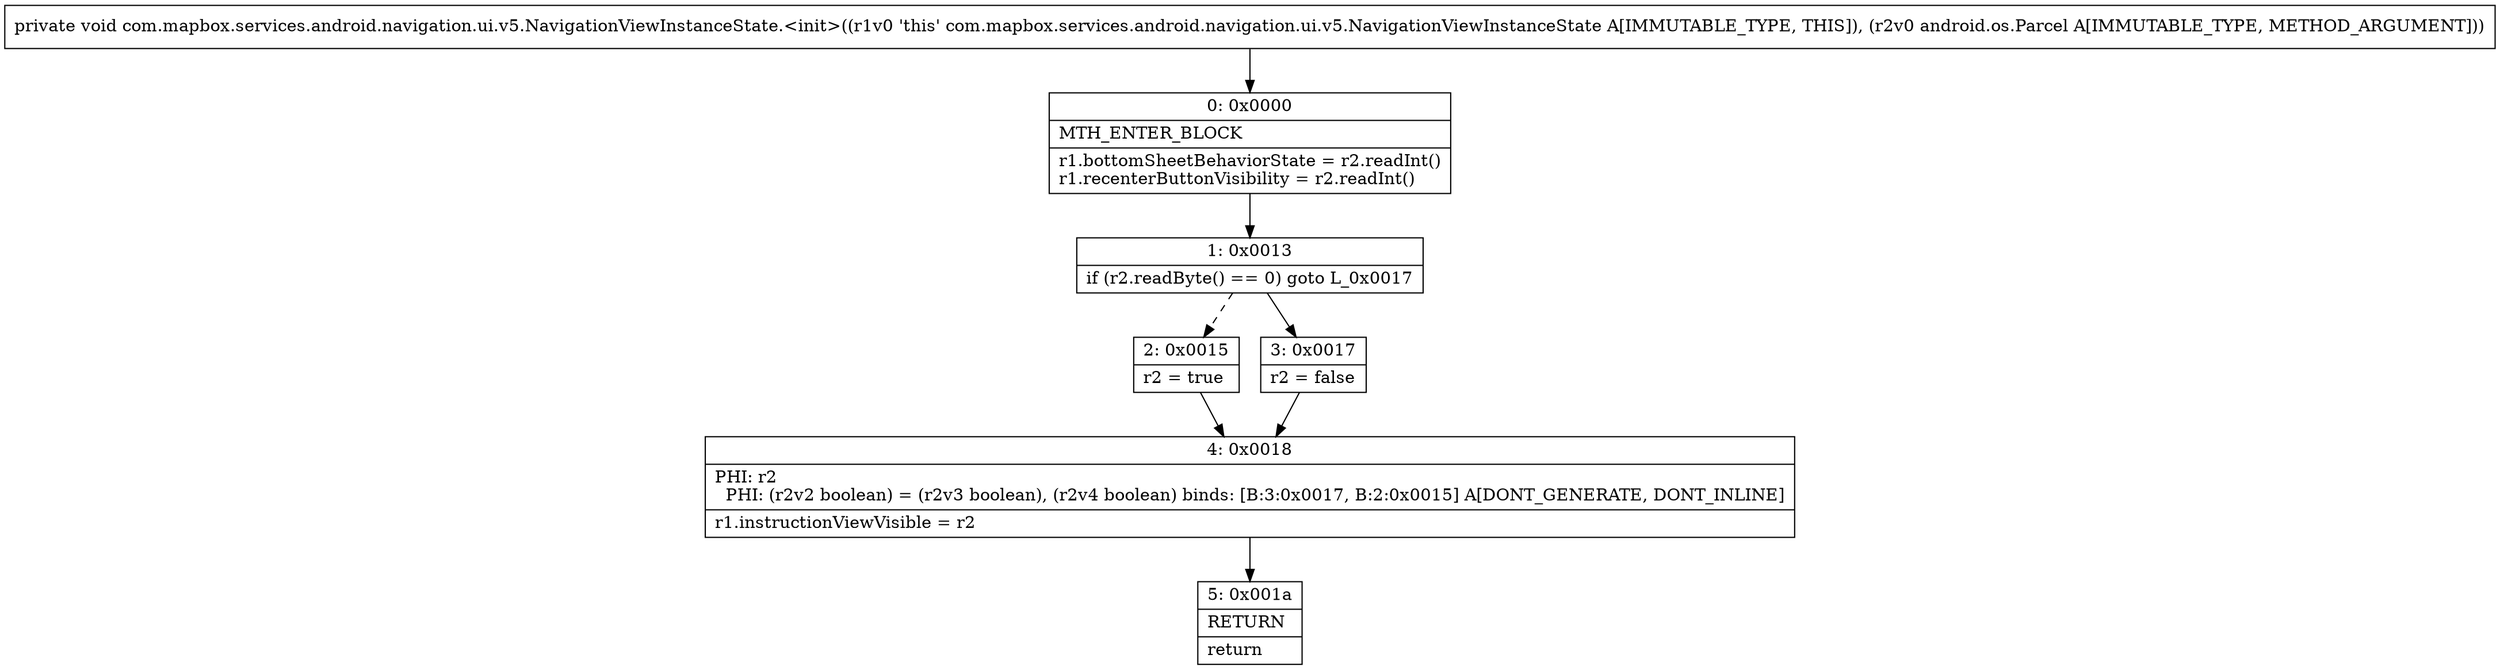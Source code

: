 digraph "CFG forcom.mapbox.services.android.navigation.ui.v5.NavigationViewInstanceState.\<init\>(Landroid\/os\/Parcel;)V" {
Node_0 [shape=record,label="{0\:\ 0x0000|MTH_ENTER_BLOCK\l|r1.bottomSheetBehaviorState = r2.readInt()\lr1.recenterButtonVisibility = r2.readInt()\l}"];
Node_1 [shape=record,label="{1\:\ 0x0013|if (r2.readByte() == 0) goto L_0x0017\l}"];
Node_2 [shape=record,label="{2\:\ 0x0015|r2 = true\l}"];
Node_3 [shape=record,label="{3\:\ 0x0017|r2 = false\l}"];
Node_4 [shape=record,label="{4\:\ 0x0018|PHI: r2 \l  PHI: (r2v2 boolean) = (r2v3 boolean), (r2v4 boolean) binds: [B:3:0x0017, B:2:0x0015] A[DONT_GENERATE, DONT_INLINE]\l|r1.instructionViewVisible = r2\l}"];
Node_5 [shape=record,label="{5\:\ 0x001a|RETURN\l|return\l}"];
MethodNode[shape=record,label="{private void com.mapbox.services.android.navigation.ui.v5.NavigationViewInstanceState.\<init\>((r1v0 'this' com.mapbox.services.android.navigation.ui.v5.NavigationViewInstanceState A[IMMUTABLE_TYPE, THIS]), (r2v0 android.os.Parcel A[IMMUTABLE_TYPE, METHOD_ARGUMENT])) }"];
MethodNode -> Node_0;
Node_0 -> Node_1;
Node_1 -> Node_2[style=dashed];
Node_1 -> Node_3;
Node_2 -> Node_4;
Node_3 -> Node_4;
Node_4 -> Node_5;
}

